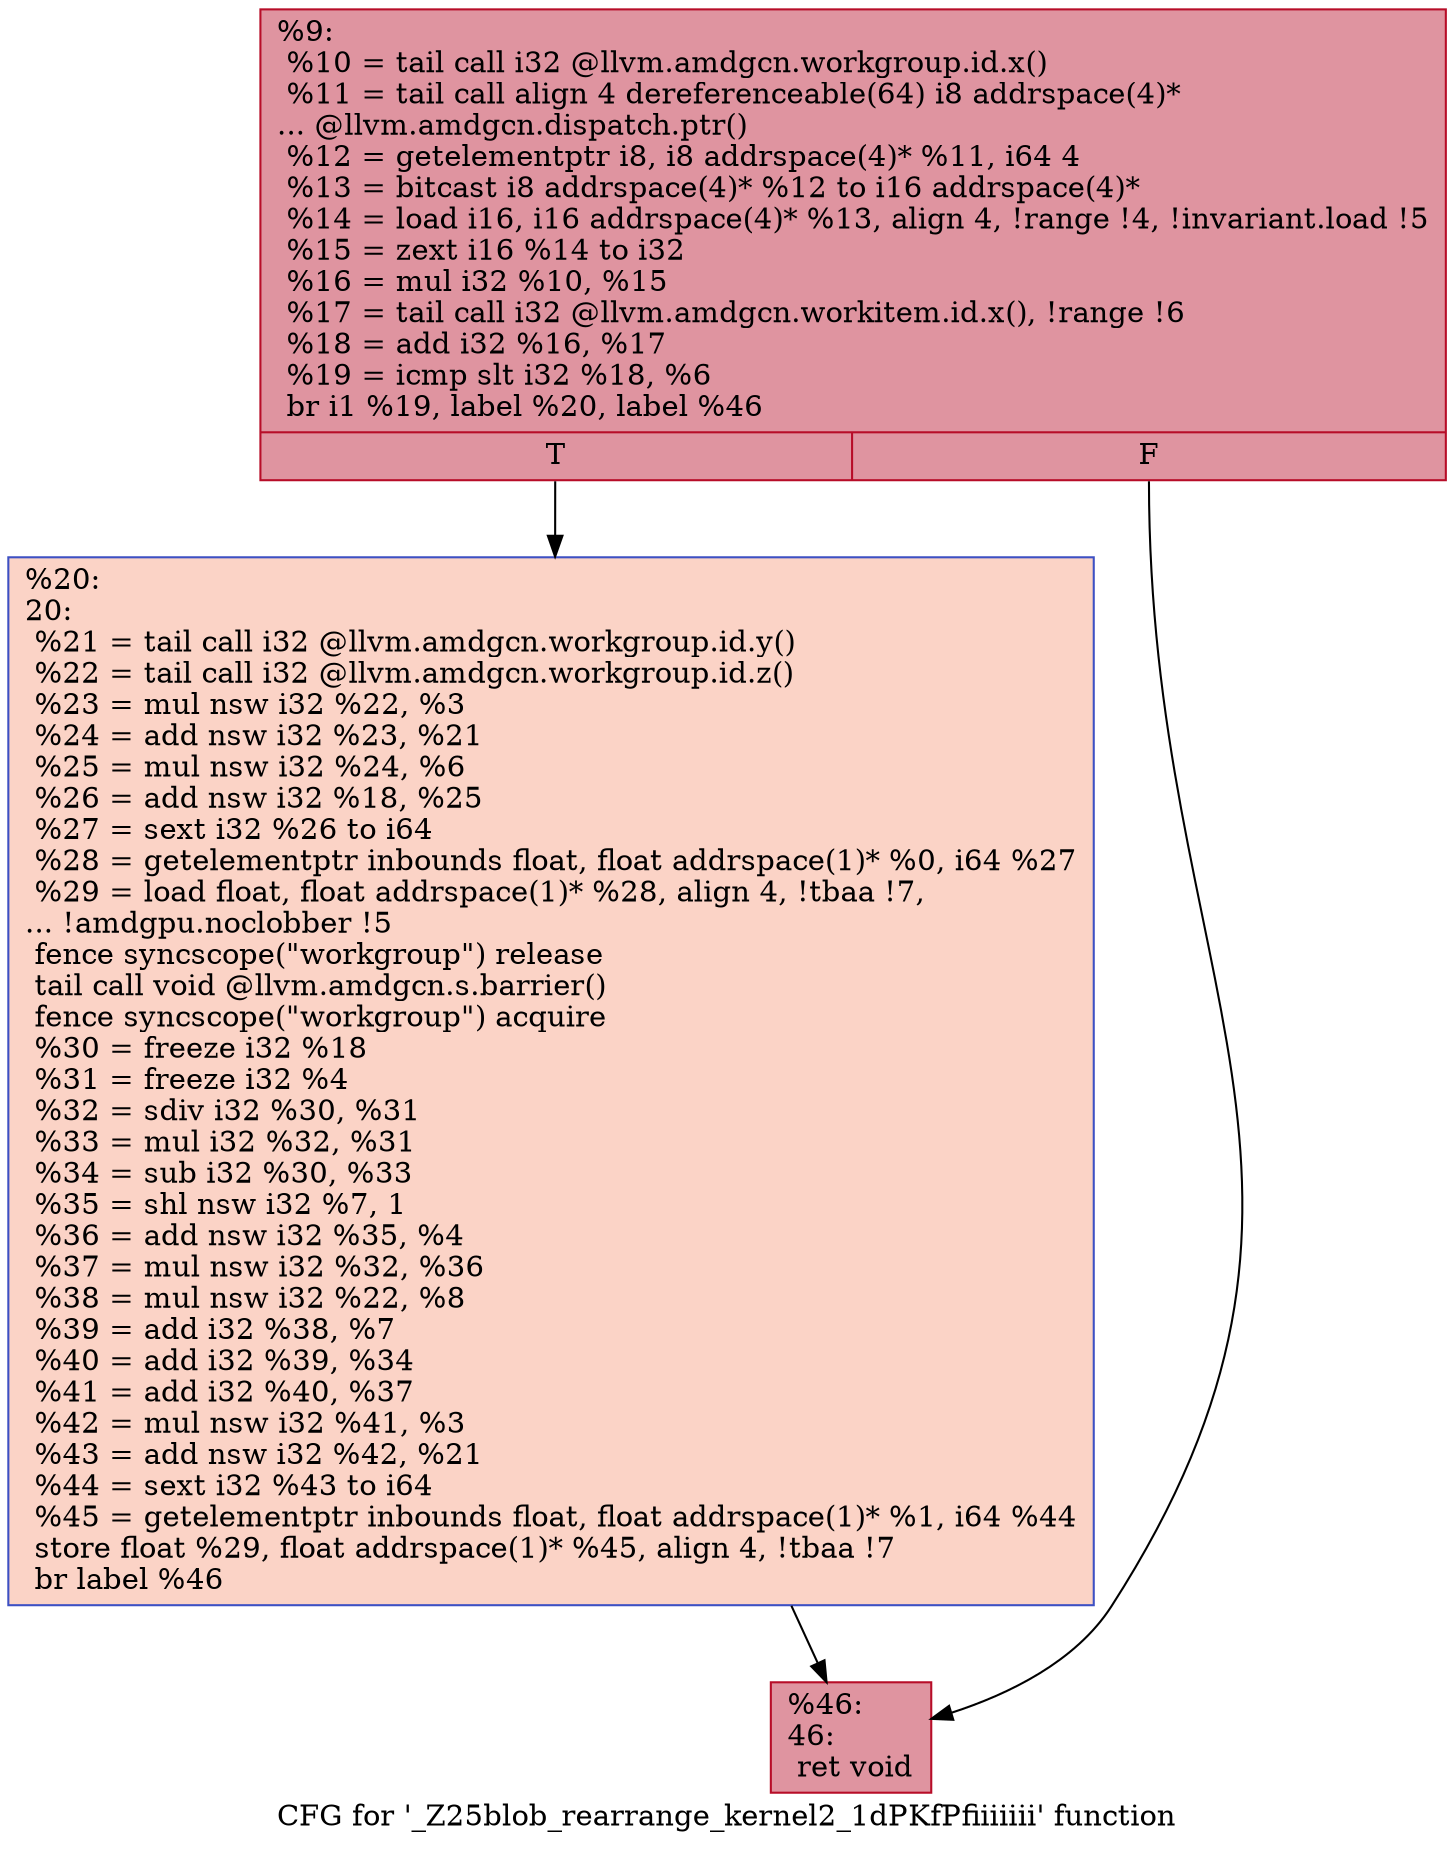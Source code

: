 digraph "CFG for '_Z25blob_rearrange_kernel2_1dPKfPfiiiiiii' function" {
	label="CFG for '_Z25blob_rearrange_kernel2_1dPKfPfiiiiiii' function";

	Node0x5fb7ad0 [shape=record,color="#b70d28ff", style=filled, fillcolor="#b70d2870",label="{%9:\l  %10 = tail call i32 @llvm.amdgcn.workgroup.id.x()\l  %11 = tail call align 4 dereferenceable(64) i8 addrspace(4)*\l... @llvm.amdgcn.dispatch.ptr()\l  %12 = getelementptr i8, i8 addrspace(4)* %11, i64 4\l  %13 = bitcast i8 addrspace(4)* %12 to i16 addrspace(4)*\l  %14 = load i16, i16 addrspace(4)* %13, align 4, !range !4, !invariant.load !5\l  %15 = zext i16 %14 to i32\l  %16 = mul i32 %10, %15\l  %17 = tail call i32 @llvm.amdgcn.workitem.id.x(), !range !6\l  %18 = add i32 %16, %17\l  %19 = icmp slt i32 %18, %6\l  br i1 %19, label %20, label %46\l|{<s0>T|<s1>F}}"];
	Node0x5fb7ad0:s0 -> Node0x5fba580;
	Node0x5fb7ad0:s1 -> Node0x5fba610;
	Node0x5fba580 [shape=record,color="#3d50c3ff", style=filled, fillcolor="#f59c7d70",label="{%20:\l20:                                               \l  %21 = tail call i32 @llvm.amdgcn.workgroup.id.y()\l  %22 = tail call i32 @llvm.amdgcn.workgroup.id.z()\l  %23 = mul nsw i32 %22, %3\l  %24 = add nsw i32 %23, %21\l  %25 = mul nsw i32 %24, %6\l  %26 = add nsw i32 %18, %25\l  %27 = sext i32 %26 to i64\l  %28 = getelementptr inbounds float, float addrspace(1)* %0, i64 %27\l  %29 = load float, float addrspace(1)* %28, align 4, !tbaa !7,\l... !amdgpu.noclobber !5\l  fence syncscope(\"workgroup\") release\l  tail call void @llvm.amdgcn.s.barrier()\l  fence syncscope(\"workgroup\") acquire\l  %30 = freeze i32 %18\l  %31 = freeze i32 %4\l  %32 = sdiv i32 %30, %31\l  %33 = mul i32 %32, %31\l  %34 = sub i32 %30, %33\l  %35 = shl nsw i32 %7, 1\l  %36 = add nsw i32 %35, %4\l  %37 = mul nsw i32 %32, %36\l  %38 = mul nsw i32 %22, %8\l  %39 = add i32 %38, %7\l  %40 = add i32 %39, %34\l  %41 = add i32 %40, %37\l  %42 = mul nsw i32 %41, %3\l  %43 = add nsw i32 %42, %21\l  %44 = sext i32 %43 to i64\l  %45 = getelementptr inbounds float, float addrspace(1)* %1, i64 %44\l  store float %29, float addrspace(1)* %45, align 4, !tbaa !7\l  br label %46\l}"];
	Node0x5fba580 -> Node0x5fba610;
	Node0x5fba610 [shape=record,color="#b70d28ff", style=filled, fillcolor="#b70d2870",label="{%46:\l46:                                               \l  ret void\l}"];
}
